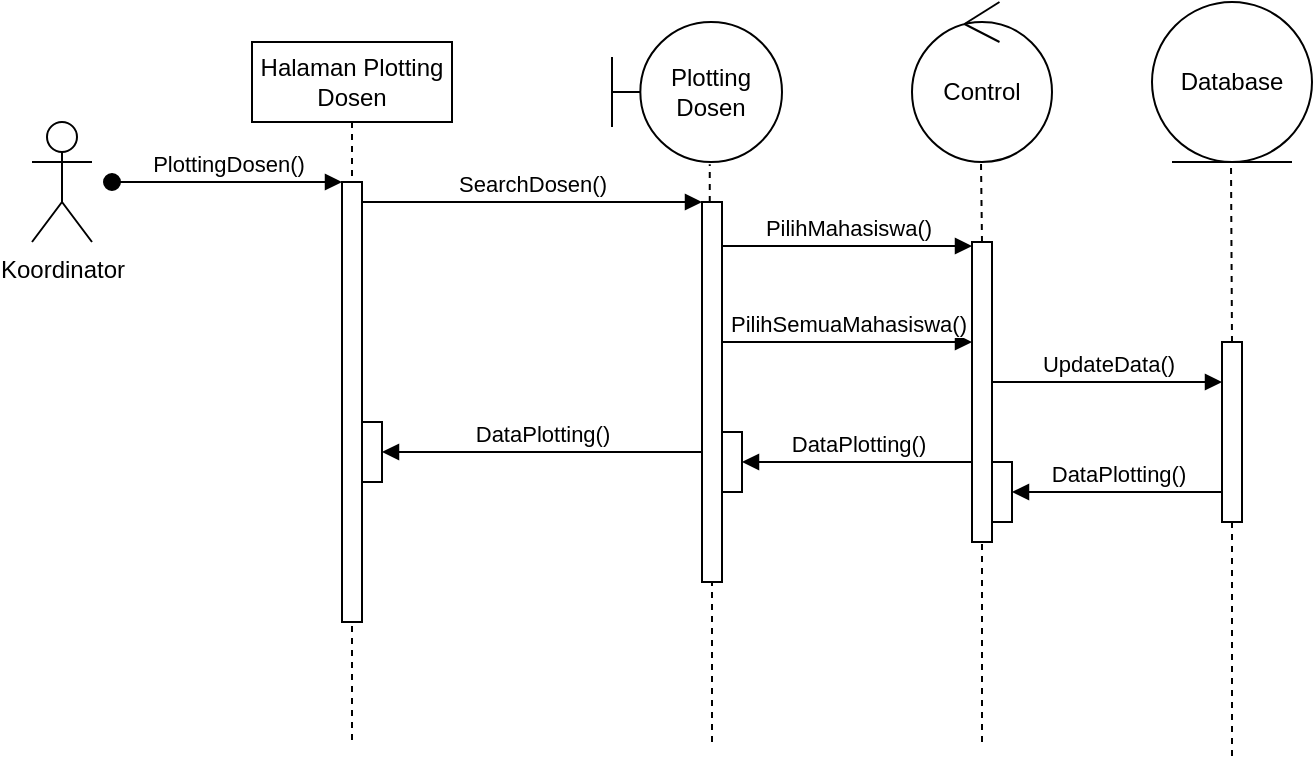 <mxfile version="25.0.3">
  <diagram name="Page-1" id="wxZsn5L4dT2p05QUr919">
    <mxGraphModel dx="1105" dy="635" grid="1" gridSize="10" guides="1" tooltips="1" connect="1" arrows="1" fold="1" page="1" pageScale="1" pageWidth="850" pageHeight="1100" math="0" shadow="0">
      <root>
        <mxCell id="0" />
        <mxCell id="1" parent="0" />
        <mxCell id="o4S50jq_KAitif_074QC-1" value="Halaman Plotting Dosen" style="shape=umlLifeline;perimeter=lifelinePerimeter;whiteSpace=wrap;html=1;container=0;dropTarget=0;collapsible=0;recursiveResize=0;outlineConnect=0;portConstraint=eastwest;newEdgeStyle={&quot;edgeStyle&quot;:&quot;elbowEdgeStyle&quot;,&quot;elbow&quot;:&quot;vertical&quot;,&quot;curved&quot;:0,&quot;rounded&quot;:0};" parent="1" vertex="1">
          <mxGeometry x="215" y="170" width="100" height="350" as="geometry" />
        </mxCell>
        <mxCell id="o4S50jq_KAitif_074QC-2" value="" style="html=1;points=[];perimeter=orthogonalPerimeter;outlineConnect=0;targetShapes=umlLifeline;portConstraint=eastwest;newEdgeStyle={&quot;edgeStyle&quot;:&quot;elbowEdgeStyle&quot;,&quot;elbow&quot;:&quot;vertical&quot;,&quot;curved&quot;:0,&quot;rounded&quot;:0};" parent="o4S50jq_KAitif_074QC-1" vertex="1">
          <mxGeometry x="45" y="70" width="10" height="220" as="geometry" />
        </mxCell>
        <mxCell id="o4S50jq_KAitif_074QC-3" value="PlottingDosen()" style="html=1;verticalAlign=bottom;startArrow=oval;endArrow=block;startSize=8;edgeStyle=elbowEdgeStyle;elbow=vertical;curved=0;rounded=0;" parent="o4S50jq_KAitif_074QC-1" target="o4S50jq_KAitif_074QC-2" edge="1">
          <mxGeometry relative="1" as="geometry">
            <mxPoint x="-70" y="70" as="sourcePoint" />
          </mxGeometry>
        </mxCell>
        <mxCell id="CDM0Dyr_BMv-PykYmC-s-9" value="" style="html=1;points=[[0,0,0,0,5],[0,1,0,0,-5],[1,0,0,0,5],[1,1,0,0,-5]];perimeter=orthogonalPerimeter;outlineConnect=0;targetShapes=umlLifeline;portConstraint=eastwest;newEdgeStyle={&quot;curved&quot;:0,&quot;rounded&quot;:0};" vertex="1" parent="o4S50jq_KAitif_074QC-1">
          <mxGeometry x="55" y="190" width="10" height="30" as="geometry" />
        </mxCell>
        <mxCell id="o4S50jq_KAitif_074QC-4" value="SearchDosen()" style="html=1;verticalAlign=bottom;endArrow=block;edgeStyle=elbowEdgeStyle;elbow=vertical;curved=0;rounded=0;" parent="1" source="o4S50jq_KAitif_074QC-2" target="o4S50jq_KAitif_074QC-42" edge="1">
          <mxGeometry relative="1" as="geometry">
            <mxPoint x="370" y="260" as="sourcePoint" />
            <Array as="points">
              <mxPoint x="355" y="250" />
            </Array>
          </mxGeometry>
        </mxCell>
        <mxCell id="o4S50jq_KAitif_074QC-6" value="Koordinator" style="shape=umlActor;verticalLabelPosition=bottom;verticalAlign=top;html=1;outlineConnect=0;" parent="1" vertex="1">
          <mxGeometry x="105" y="210" width="30" height="60" as="geometry" />
        </mxCell>
        <mxCell id="o4S50jq_KAitif_074QC-7" value="" style="group" parent="1" vertex="1" connectable="0">
          <mxGeometry x="545" y="150" width="70" height="370" as="geometry" />
        </mxCell>
        <mxCell id="o4S50jq_KAitif_074QC-8" value="Control" style="ellipse;shape=umlControl;whiteSpace=wrap;html=1;" parent="o4S50jq_KAitif_074QC-7" vertex="1">
          <mxGeometry width="70" height="80" as="geometry" />
        </mxCell>
        <mxCell id="o4S50jq_KAitif_074QC-9" value="" style="group" parent="o4S50jq_KAitif_074QC-7" vertex="1" connectable="0">
          <mxGeometry x="30" y="80" width="10" height="290" as="geometry" />
        </mxCell>
        <mxCell id="o4S50jq_KAitif_074QC-10" value="" style="group" parent="o4S50jq_KAitif_074QC-9" vertex="1" connectable="0">
          <mxGeometry y="40" width="10" height="250" as="geometry" />
        </mxCell>
        <mxCell id="o4S50jq_KAitif_074QC-11" value="" style="html=1;points=[[0,0,0,0,5],[0,1,0,0,-5],[1,0,0,0,5],[1,1,0,0,-5]];perimeter=orthogonalPerimeter;outlineConnect=0;targetShapes=umlLifeline;portConstraint=eastwest;newEdgeStyle={&quot;curved&quot;:0,&quot;rounded&quot;:0};" parent="o4S50jq_KAitif_074QC-10" vertex="1">
          <mxGeometry width="10" height="150" as="geometry" />
        </mxCell>
        <mxCell id="o4S50jq_KAitif_074QC-12" value="" style="endArrow=none;dashed=1;html=1;rounded=0;" parent="o4S50jq_KAitif_074QC-10" target="o4S50jq_KAitif_074QC-11" edge="1">
          <mxGeometry width="50" height="50" relative="1" as="geometry">
            <mxPoint x="5" y="250" as="sourcePoint" />
            <mxPoint x="4.5" y="210" as="targetPoint" />
          </mxGeometry>
        </mxCell>
        <mxCell id="o4S50jq_KAitif_074QC-13" value="" style="endArrow=none;dashed=1;html=1;rounded=0;" parent="o4S50jq_KAitif_074QC-9" edge="1">
          <mxGeometry width="50" height="50" relative="1" as="geometry">
            <mxPoint x="5" y="40" as="sourcePoint" />
            <mxPoint x="4.5" as="targetPoint" />
          </mxGeometry>
        </mxCell>
        <mxCell id="o4S50jq_KAitif_074QC-14" value="PilihMahasiswa()" style="html=1;verticalAlign=bottom;endArrow=block;edgeStyle=elbowEdgeStyle;elbow=vertical;curved=0;rounded=0;" parent="1" edge="1">
          <mxGeometry relative="1" as="geometry">
            <mxPoint x="450" y="272" as="sourcePoint" />
            <Array as="points">
              <mxPoint x="523" y="272" />
            </Array>
            <mxPoint x="575" y="272" as="targetPoint" />
          </mxGeometry>
        </mxCell>
        <mxCell id="o4S50jq_KAitif_074QC-15" value="UpdateData()" style="html=1;verticalAlign=bottom;endArrow=block;edgeStyle=elbowEdgeStyle;elbow=vertical;curved=0;rounded=0;" parent="1" source="o4S50jq_KAitif_074QC-11" target="o4S50jq_KAitif_074QC-29" edge="1">
          <mxGeometry relative="1" as="geometry">
            <mxPoint x="615" y="340" as="sourcePoint" />
            <Array as="points">
              <mxPoint x="668" y="340" />
            </Array>
            <mxPoint x="715" y="340" as="targetPoint" />
          </mxGeometry>
        </mxCell>
        <mxCell id="o4S50jq_KAitif_074QC-16" value="Database" style="ellipse;shape=umlEntity;whiteSpace=wrap;html=1;" parent="1" vertex="1">
          <mxGeometry x="665" y="150" width="80" height="80" as="geometry" />
        </mxCell>
        <mxCell id="o4S50jq_KAitif_074QC-17" value="" style="endArrow=none;dashed=1;html=1;rounded=0;" parent="1" edge="1">
          <mxGeometry width="50" height="50" relative="1" as="geometry">
            <mxPoint x="705" y="320" as="sourcePoint" />
            <mxPoint x="704.5" y="230" as="targetPoint" />
          </mxGeometry>
        </mxCell>
        <mxCell id="o4S50jq_KAitif_074QC-18" value="DataPlotting()" style="html=1;verticalAlign=bottom;endArrow=block;edgeStyle=elbowEdgeStyle;elbow=horizontal;curved=0;rounded=0;" parent="1" target="o4S50jq_KAitif_074QC-43" edge="1">
          <mxGeometry relative="1" as="geometry">
            <mxPoint x="575" y="380" as="sourcePoint" />
            <Array as="points">
              <mxPoint x="535" y="380" />
            </Array>
            <mxPoint x="484.929" y="380" as="targetPoint" />
          </mxGeometry>
        </mxCell>
        <mxCell id="o4S50jq_KAitif_074QC-28" value="" style="endArrow=none;dashed=1;html=1;rounded=0;" parent="1" target="o4S50jq_KAitif_074QC-29" edge="1">
          <mxGeometry width="50" height="50" relative="1" as="geometry">
            <mxPoint x="705" y="527.0" as="sourcePoint" />
            <mxPoint x="704.5" y="480" as="targetPoint" />
          </mxGeometry>
        </mxCell>
        <mxCell id="o4S50jq_KAitif_074QC-29" value="" style="html=1;points=[[0,0,0,0,5],[0,1,0,0,-5],[1,0,0,0,5],[1,1,0,0,-5]];perimeter=orthogonalPerimeter;outlineConnect=0;targetShapes=umlLifeline;portConstraint=eastwest;newEdgeStyle={&quot;curved&quot;:0,&quot;rounded&quot;:0};" parent="1" vertex="1">
          <mxGeometry x="700" y="320" width="10" height="90" as="geometry" />
        </mxCell>
        <mxCell id="o4S50jq_KAitif_074QC-41" value="Plotting Dosen" style="shape=umlBoundary;whiteSpace=wrap;html=1;" parent="1" vertex="1">
          <mxGeometry x="395" y="160" width="85" height="70" as="geometry" />
        </mxCell>
        <mxCell id="o4S50jq_KAitif_074QC-42" value="" style="html=1;points=[];perimeter=orthogonalPerimeter;outlineConnect=0;targetShapes=umlLifeline;portConstraint=eastwest;newEdgeStyle={&quot;edgeStyle&quot;:&quot;elbowEdgeStyle&quot;,&quot;elbow&quot;:&quot;vertical&quot;,&quot;curved&quot;:0,&quot;rounded&quot;:0};" parent="1" vertex="1">
          <mxGeometry x="440" y="250" width="10" height="190" as="geometry" />
        </mxCell>
        <mxCell id="o4S50jq_KAitif_074QC-43" value="" style="html=1;points=[[0,0,0,0,5],[0,1,0,0,-5],[1,0,0,0,5],[1,1,0,0,-5]];perimeter=orthogonalPerimeter;outlineConnect=0;targetShapes=umlLifeline;portConstraint=eastwest;newEdgeStyle={&quot;curved&quot;:0,&quot;rounded&quot;:0};" parent="1" vertex="1">
          <mxGeometry x="450" y="365" width="10" height="30" as="geometry" />
        </mxCell>
        <mxCell id="o4S50jq_KAitif_074QC-44" value="" style="endArrow=none;dashed=1;html=1;rounded=0;" parent="1" target="o4S50jq_KAitif_074QC-42" edge="1">
          <mxGeometry width="50" height="50" relative="1" as="geometry">
            <mxPoint x="445" y="520" as="sourcePoint" />
            <mxPoint x="444.58" y="450" as="targetPoint" />
          </mxGeometry>
        </mxCell>
        <mxCell id="o4S50jq_KAitif_074QC-45" value="" style="endArrow=none;dashed=1;html=1;rounded=0;entryX=0.575;entryY=1.016;entryDx=0;entryDy=0;entryPerimeter=0;" parent="1" source="o4S50jq_KAitif_074QC-42" target="o4S50jq_KAitif_074QC-41" edge="1">
          <mxGeometry width="50" height="50" relative="1" as="geometry">
            <mxPoint x="444.58" y="240" as="sourcePoint" />
            <mxPoint x="445" y="240" as="targetPoint" />
          </mxGeometry>
        </mxCell>
        <mxCell id="CDM0Dyr_BMv-PykYmC-s-1" value="PilihSemuaMahasiswa()" style="html=1;verticalAlign=bottom;endArrow=block;edgeStyle=elbowEdgeStyle;elbow=vertical;curved=0;rounded=0;" edge="1" parent="1">
          <mxGeometry relative="1" as="geometry">
            <mxPoint x="450" y="320" as="sourcePoint" />
            <Array as="points">
              <mxPoint x="523" y="320" />
            </Array>
            <mxPoint x="575" y="320" as="targetPoint" />
          </mxGeometry>
        </mxCell>
        <mxCell id="CDM0Dyr_BMv-PykYmC-s-4" value="DataPlotting()" style="html=1;verticalAlign=bottom;endArrow=block;edgeStyle=elbowEdgeStyle;elbow=vertical;curved=0;rounded=0;" edge="1" target="CDM0Dyr_BMv-PykYmC-s-5" parent="1">
          <mxGeometry relative="1" as="geometry">
            <mxPoint x="700" y="395" as="sourcePoint" />
            <Array as="points">
              <mxPoint x="670" y="395" />
            </Array>
            <mxPoint x="619.929" y="395" as="targetPoint" />
          </mxGeometry>
        </mxCell>
        <mxCell id="CDM0Dyr_BMv-PykYmC-s-5" value="" style="html=1;points=[[0,0,0,0,5],[0,1,0,0,-5],[1,0,0,0,5],[1,1,0,0,-5]];perimeter=orthogonalPerimeter;outlineConnect=0;targetShapes=umlLifeline;portConstraint=eastwest;newEdgeStyle={&quot;curved&quot;:0,&quot;rounded&quot;:0};" vertex="1" parent="1">
          <mxGeometry x="585" y="380" width="10" height="30" as="geometry" />
        </mxCell>
        <mxCell id="CDM0Dyr_BMv-PykYmC-s-8" value="DataPlotting()" style="html=1;verticalAlign=bottom;endArrow=block;edgeStyle=elbowEdgeStyle;elbow=vertical;curved=0;rounded=0;" edge="1" target="CDM0Dyr_BMv-PykYmC-s-9" parent="1" source="o4S50jq_KAitif_074QC-42">
          <mxGeometry relative="1" as="geometry">
            <mxPoint x="395" y="375" as="sourcePoint" />
            <Array as="points">
              <mxPoint x="355" y="375" />
            </Array>
            <mxPoint x="304.929" y="375" as="targetPoint" />
          </mxGeometry>
        </mxCell>
      </root>
    </mxGraphModel>
  </diagram>
</mxfile>
